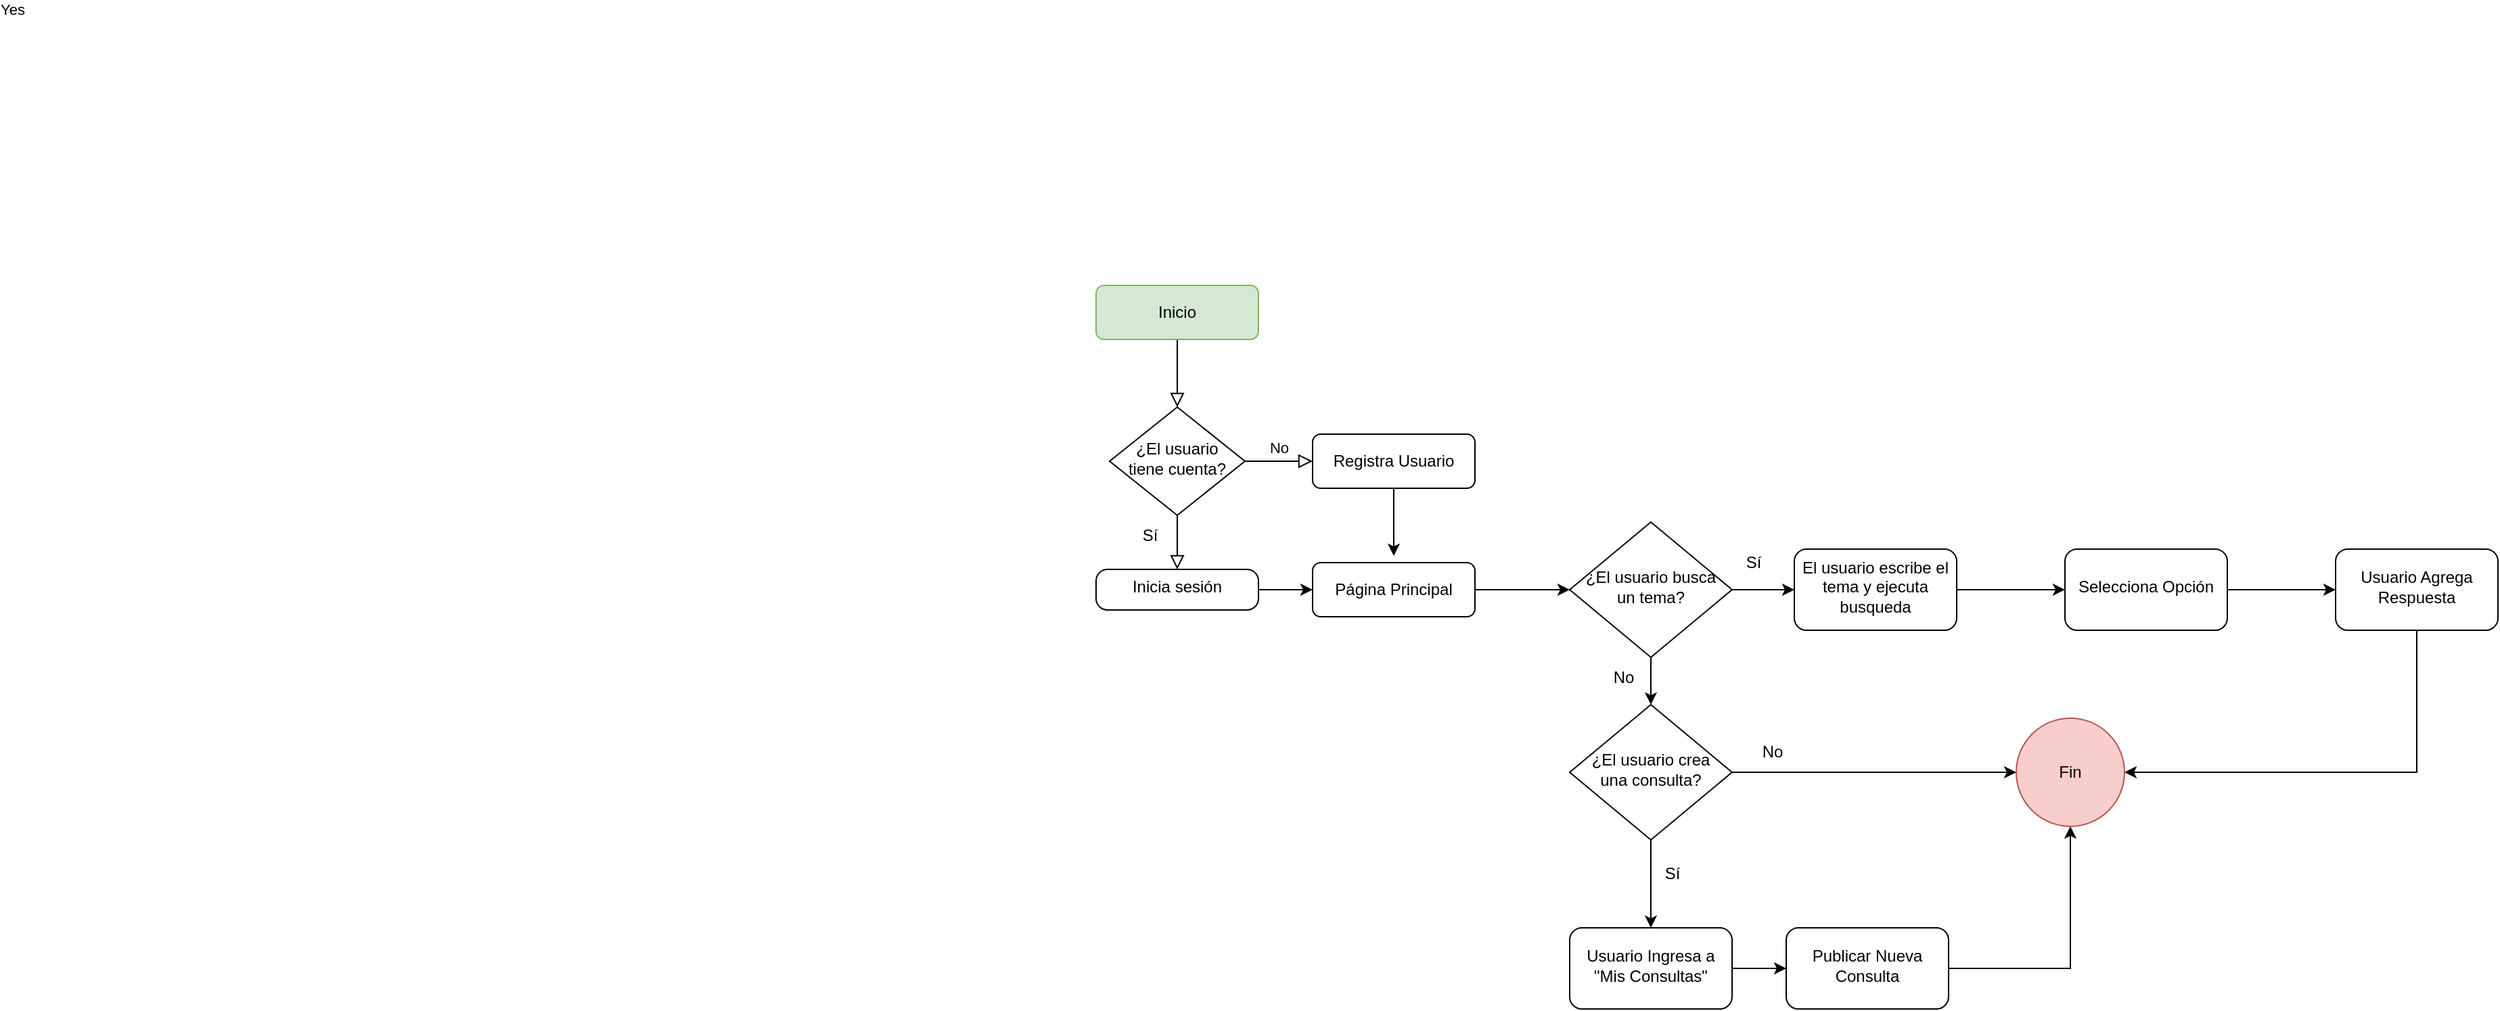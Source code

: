 <mxfile version="24.7.13">
  <diagram id="C5RBs43oDa-KdzZeNtuy" name="Page-1">
    <mxGraphModel dx="2130" dy="1835" grid="1" gridSize="10" guides="1" tooltips="1" connect="1" arrows="1" fold="1" page="1" pageScale="1" pageWidth="827" pageHeight="1169" math="0" shadow="0">
      <root>
        <mxCell id="WIyWlLk6GJQsqaUBKTNV-0" />
        <mxCell id="WIyWlLk6GJQsqaUBKTNV-1" parent="WIyWlLk6GJQsqaUBKTNV-0" />
        <mxCell id="WIyWlLk6GJQsqaUBKTNV-2" value="" style="rounded=0;html=1;jettySize=auto;orthogonalLoop=1;fontSize=11;endArrow=block;endFill=0;endSize=8;strokeWidth=1;shadow=0;labelBackgroundColor=none;edgeStyle=orthogonalEdgeStyle;" parent="WIyWlLk6GJQsqaUBKTNV-1" source="WIyWlLk6GJQsqaUBKTNV-3" target="WIyWlLk6GJQsqaUBKTNV-6" edge="1">
          <mxGeometry relative="1" as="geometry" />
        </mxCell>
        <mxCell id="WIyWlLk6GJQsqaUBKTNV-3" value="Inicio" style="rounded=1;whiteSpace=wrap;html=1;fontSize=12;glass=0;strokeWidth=1;shadow=0;fillColor=#d5e8d4;strokeColor=#82b366;" parent="WIyWlLk6GJQsqaUBKTNV-1" vertex="1">
          <mxGeometry x="160" y="80" width="120" height="40" as="geometry" />
        </mxCell>
        <mxCell id="WIyWlLk6GJQsqaUBKTNV-4" value="Yes" style="rounded=0;html=1;jettySize=auto;orthogonalLoop=1;fontSize=11;endArrow=block;endFill=0;endSize=8;strokeWidth=1;shadow=0;labelBackgroundColor=none;edgeStyle=orthogonalEdgeStyle;exitX=0.5;exitY=1;exitDx=0;exitDy=0;entryX=0.5;entryY=0;entryDx=0;entryDy=0;" parent="WIyWlLk6GJQsqaUBKTNV-1" source="WIyWlLk6GJQsqaUBKTNV-6" target="LiFCo4iXjofFsfLirgxm-0" edge="1">
          <mxGeometry x="-1" y="-434" relative="1" as="geometry">
            <mxPoint x="-427" y="-374" as="offset" />
            <mxPoint x="630" y="200" as="sourcePoint" />
            <mxPoint x="710" y="360" as="targetPoint" />
          </mxGeometry>
        </mxCell>
        <mxCell id="WIyWlLk6GJQsqaUBKTNV-5" value="No" style="edgeStyle=orthogonalEdgeStyle;rounded=0;html=1;jettySize=auto;orthogonalLoop=1;fontSize=11;endArrow=block;endFill=0;endSize=8;strokeWidth=1;shadow=0;labelBackgroundColor=none;" parent="WIyWlLk6GJQsqaUBKTNV-1" source="WIyWlLk6GJQsqaUBKTNV-6" target="WIyWlLk6GJQsqaUBKTNV-7" edge="1">
          <mxGeometry y="10" relative="1" as="geometry">
            <mxPoint as="offset" />
          </mxGeometry>
        </mxCell>
        <mxCell id="WIyWlLk6GJQsqaUBKTNV-6" value="¿El usuario tiene cuenta?" style="rhombus;whiteSpace=wrap;html=1;shadow=0;fontFamily=Helvetica;fontSize=12;align=center;strokeWidth=1;spacing=6;spacingTop=-4;" parent="WIyWlLk6GJQsqaUBKTNV-1" vertex="1">
          <mxGeometry x="170" y="170" width="100" height="80" as="geometry" />
        </mxCell>
        <mxCell id="LiFCo4iXjofFsfLirgxm-2" value="" style="edgeStyle=orthogonalEdgeStyle;rounded=0;orthogonalLoop=1;jettySize=auto;html=1;" edge="1" parent="WIyWlLk6GJQsqaUBKTNV-1" source="WIyWlLk6GJQsqaUBKTNV-7">
          <mxGeometry relative="1" as="geometry">
            <mxPoint x="380" y="280" as="targetPoint" />
          </mxGeometry>
        </mxCell>
        <mxCell id="WIyWlLk6GJQsqaUBKTNV-7" value="Registra Usuario" style="rounded=1;whiteSpace=wrap;html=1;fontSize=12;glass=0;strokeWidth=1;shadow=0;" parent="WIyWlLk6GJQsqaUBKTNV-1" vertex="1">
          <mxGeometry x="320" y="190" width="120" height="40" as="geometry" />
        </mxCell>
        <mxCell id="LiFCo4iXjofFsfLirgxm-10" style="edgeStyle=orthogonalEdgeStyle;rounded=0;orthogonalLoop=1;jettySize=auto;html=1;exitX=1;exitY=0.5;exitDx=0;exitDy=0;entryX=0;entryY=0.5;entryDx=0;entryDy=0;" edge="1" parent="WIyWlLk6GJQsqaUBKTNV-1" source="WIyWlLk6GJQsqaUBKTNV-11" target="LiFCo4iXjofFsfLirgxm-9">
          <mxGeometry relative="1" as="geometry" />
        </mxCell>
        <mxCell id="WIyWlLk6GJQsqaUBKTNV-11" value="Página Principal" style="rounded=1;whiteSpace=wrap;html=1;fontSize=12;glass=0;strokeWidth=1;shadow=0;" parent="WIyWlLk6GJQsqaUBKTNV-1" vertex="1">
          <mxGeometry x="320" y="285" width="120" height="40" as="geometry" />
        </mxCell>
        <mxCell id="LiFCo4iXjofFsfLirgxm-3" value="" style="edgeStyle=orthogonalEdgeStyle;rounded=0;orthogonalLoop=1;jettySize=auto;html=1;entryX=0;entryY=0.5;entryDx=0;entryDy=0;" edge="1" parent="WIyWlLk6GJQsqaUBKTNV-1" source="LiFCo4iXjofFsfLirgxm-0" target="WIyWlLk6GJQsqaUBKTNV-11">
          <mxGeometry relative="1" as="geometry">
            <mxPoint x="330" y="318.5" as="targetPoint" />
          </mxGeometry>
        </mxCell>
        <mxCell id="LiFCo4iXjofFsfLirgxm-0" value="Inicia sesión" style="rounded=1;whiteSpace=wrap;html=1;shadow=0;strokeWidth=1;spacing=6;spacingTop=-4;arcSize=28;" vertex="1" parent="WIyWlLk6GJQsqaUBKTNV-1">
          <mxGeometry x="160" y="290" width="120" height="30" as="geometry" />
        </mxCell>
        <mxCell id="LiFCo4iXjofFsfLirgxm-5" value="Sí" style="text;html=1;align=center;verticalAlign=middle;whiteSpace=wrap;rounded=0;" vertex="1" parent="WIyWlLk6GJQsqaUBKTNV-1">
          <mxGeometry x="170" y="250" width="60" height="30" as="geometry" />
        </mxCell>
        <mxCell id="LiFCo4iXjofFsfLirgxm-19" value="" style="edgeStyle=orthogonalEdgeStyle;rounded=0;orthogonalLoop=1;jettySize=auto;html=1;exitX=0.5;exitY=1;exitDx=0;exitDy=0;" edge="1" parent="WIyWlLk6GJQsqaUBKTNV-1" source="LiFCo4iXjofFsfLirgxm-8" target="LiFCo4iXjofFsfLirgxm-18">
          <mxGeometry relative="1" as="geometry" />
        </mxCell>
        <mxCell id="LiFCo4iXjofFsfLirgxm-32" value="" style="edgeStyle=orthogonalEdgeStyle;rounded=0;orthogonalLoop=1;jettySize=auto;html=1;entryX=0;entryY=0.5;entryDx=0;entryDy=0;" edge="1" parent="WIyWlLk6GJQsqaUBKTNV-1" source="LiFCo4iXjofFsfLirgxm-8" target="LiFCo4iXjofFsfLirgxm-24">
          <mxGeometry relative="1" as="geometry">
            <mxPoint x="730" y="440" as="targetPoint" />
          </mxGeometry>
        </mxCell>
        <mxCell id="LiFCo4iXjofFsfLirgxm-8" value="¿El usuario crea una consulta?" style="rhombus;whiteSpace=wrap;html=1;shadow=0;fontFamily=Helvetica;fontSize=12;align=center;strokeWidth=1;spacing=6;spacingTop=-4;" vertex="1" parent="WIyWlLk6GJQsqaUBKTNV-1">
          <mxGeometry x="510" y="390" width="120" height="100" as="geometry" />
        </mxCell>
        <mxCell id="LiFCo4iXjofFsfLirgxm-13" value="" style="edgeStyle=orthogonalEdgeStyle;rounded=0;orthogonalLoop=1;jettySize=auto;html=1;" edge="1" parent="WIyWlLk6GJQsqaUBKTNV-1" source="LiFCo4iXjofFsfLirgxm-9" target="LiFCo4iXjofFsfLirgxm-12">
          <mxGeometry relative="1" as="geometry" />
        </mxCell>
        <mxCell id="LiFCo4iXjofFsfLirgxm-27" value="" style="edgeStyle=orthogonalEdgeStyle;rounded=0;orthogonalLoop=1;jettySize=auto;html=1;" edge="1" parent="WIyWlLk6GJQsqaUBKTNV-1" source="LiFCo4iXjofFsfLirgxm-9" target="LiFCo4iXjofFsfLirgxm-8">
          <mxGeometry relative="1" as="geometry" />
        </mxCell>
        <mxCell id="LiFCo4iXjofFsfLirgxm-9" value="¿El usuario busca un tema?" style="rhombus;whiteSpace=wrap;html=1;shadow=0;fontFamily=Helvetica;fontSize=12;align=center;strokeWidth=1;spacing=6;spacingTop=-4;" vertex="1" parent="WIyWlLk6GJQsqaUBKTNV-1">
          <mxGeometry x="510" y="255" width="120" height="100" as="geometry" />
        </mxCell>
        <mxCell id="LiFCo4iXjofFsfLirgxm-15" value="" style="edgeStyle=orthogonalEdgeStyle;rounded=0;orthogonalLoop=1;jettySize=auto;html=1;" edge="1" parent="WIyWlLk6GJQsqaUBKTNV-1" source="LiFCo4iXjofFsfLirgxm-12" target="LiFCo4iXjofFsfLirgxm-14">
          <mxGeometry relative="1" as="geometry" />
        </mxCell>
        <mxCell id="LiFCo4iXjofFsfLirgxm-12" value="El usuario escribe el tema y ejecuta busqueda" style="rounded=1;whiteSpace=wrap;html=1;shadow=0;strokeWidth=1;spacing=6;spacingTop=-4;" vertex="1" parent="WIyWlLk6GJQsqaUBKTNV-1">
          <mxGeometry x="676" y="275" width="120" height="60" as="geometry" />
        </mxCell>
        <mxCell id="LiFCo4iXjofFsfLirgxm-17" value="" style="edgeStyle=orthogonalEdgeStyle;rounded=0;orthogonalLoop=1;jettySize=auto;html=1;" edge="1" parent="WIyWlLk6GJQsqaUBKTNV-1" source="LiFCo4iXjofFsfLirgxm-14" target="LiFCo4iXjofFsfLirgxm-16">
          <mxGeometry relative="1" as="geometry" />
        </mxCell>
        <mxCell id="LiFCo4iXjofFsfLirgxm-14" value="Selecciona Opción" style="rounded=1;whiteSpace=wrap;html=1;shadow=0;strokeWidth=1;spacing=6;spacingTop=-4;" vertex="1" parent="WIyWlLk6GJQsqaUBKTNV-1">
          <mxGeometry x="876" y="275" width="120" height="60" as="geometry" />
        </mxCell>
        <mxCell id="LiFCo4iXjofFsfLirgxm-35" value="" style="edgeStyle=orthogonalEdgeStyle;rounded=0;orthogonalLoop=1;jettySize=auto;html=1;entryX=1;entryY=0.5;entryDx=0;entryDy=0;" edge="1" parent="WIyWlLk6GJQsqaUBKTNV-1" source="LiFCo4iXjofFsfLirgxm-16" target="LiFCo4iXjofFsfLirgxm-24">
          <mxGeometry relative="1" as="geometry">
            <mxPoint x="1136" y="415" as="targetPoint" />
            <Array as="points">
              <mxPoint x="1136" y="440" />
            </Array>
          </mxGeometry>
        </mxCell>
        <mxCell id="LiFCo4iXjofFsfLirgxm-16" value="Usuario Agrega Respuesta" style="whiteSpace=wrap;html=1;rounded=1;shadow=0;strokeWidth=1;spacing=6;spacingTop=-4;" vertex="1" parent="WIyWlLk6GJQsqaUBKTNV-1">
          <mxGeometry x="1076" y="275" width="120" height="60" as="geometry" />
        </mxCell>
        <mxCell id="LiFCo4iXjofFsfLirgxm-23" value="" style="edgeStyle=orthogonalEdgeStyle;rounded=0;orthogonalLoop=1;jettySize=auto;html=1;" edge="1" parent="WIyWlLk6GJQsqaUBKTNV-1" source="LiFCo4iXjofFsfLirgxm-18" target="LiFCo4iXjofFsfLirgxm-22">
          <mxGeometry relative="1" as="geometry" />
        </mxCell>
        <mxCell id="LiFCo4iXjofFsfLirgxm-18" value="Usuario Ingresa a &quot;Mis Consultas&quot;" style="rounded=1;whiteSpace=wrap;html=1;shadow=0;strokeWidth=1;spacing=6;spacingTop=-4;" vertex="1" parent="WIyWlLk6GJQsqaUBKTNV-1">
          <mxGeometry x="510" y="555" width="120" height="60" as="geometry" />
        </mxCell>
        <mxCell id="LiFCo4iXjofFsfLirgxm-20" value="Sí" style="text;html=1;align=center;verticalAlign=middle;whiteSpace=wrap;rounded=0;" vertex="1" parent="WIyWlLk6GJQsqaUBKTNV-1">
          <mxGeometry x="556" y="500" width="60" height="30" as="geometry" />
        </mxCell>
        <mxCell id="LiFCo4iXjofFsfLirgxm-21" value="Sí" style="text;html=1;align=center;verticalAlign=middle;whiteSpace=wrap;rounded=0;" vertex="1" parent="WIyWlLk6GJQsqaUBKTNV-1">
          <mxGeometry x="616" y="270" width="60" height="30" as="geometry" />
        </mxCell>
        <mxCell id="LiFCo4iXjofFsfLirgxm-37" value="" style="edgeStyle=orthogonalEdgeStyle;rounded=0;orthogonalLoop=1;jettySize=auto;html=1;entryX=0.5;entryY=1;entryDx=0;entryDy=0;" edge="1" parent="WIyWlLk6GJQsqaUBKTNV-1" source="LiFCo4iXjofFsfLirgxm-22" target="LiFCo4iXjofFsfLirgxm-24">
          <mxGeometry relative="1" as="geometry">
            <mxPoint x="890" y="585" as="targetPoint" />
          </mxGeometry>
        </mxCell>
        <mxCell id="LiFCo4iXjofFsfLirgxm-22" value="Publicar Nueva Consulta" style="whiteSpace=wrap;html=1;rounded=1;shadow=0;strokeWidth=1;spacing=6;spacingTop=-4;" vertex="1" parent="WIyWlLk6GJQsqaUBKTNV-1">
          <mxGeometry x="670" y="555" width="120" height="60" as="geometry" />
        </mxCell>
        <mxCell id="LiFCo4iXjofFsfLirgxm-24" value="Fin" style="ellipse;whiteSpace=wrap;html=1;aspect=fixed;fillColor=#f8cecc;strokeColor=#b85450;" vertex="1" parent="WIyWlLk6GJQsqaUBKTNV-1">
          <mxGeometry x="840" y="400" width="80" height="80" as="geometry" />
        </mxCell>
        <mxCell id="LiFCo4iXjofFsfLirgxm-28" value="No" style="text;html=1;align=center;verticalAlign=middle;whiteSpace=wrap;rounded=0;" vertex="1" parent="WIyWlLk6GJQsqaUBKTNV-1">
          <mxGeometry x="520" y="355" width="60" height="30" as="geometry" />
        </mxCell>
        <mxCell id="LiFCo4iXjofFsfLirgxm-33" value="No" style="text;html=1;align=center;verticalAlign=middle;whiteSpace=wrap;rounded=0;" vertex="1" parent="WIyWlLk6GJQsqaUBKTNV-1">
          <mxGeometry x="630" y="410" width="60" height="30" as="geometry" />
        </mxCell>
      </root>
    </mxGraphModel>
  </diagram>
</mxfile>
